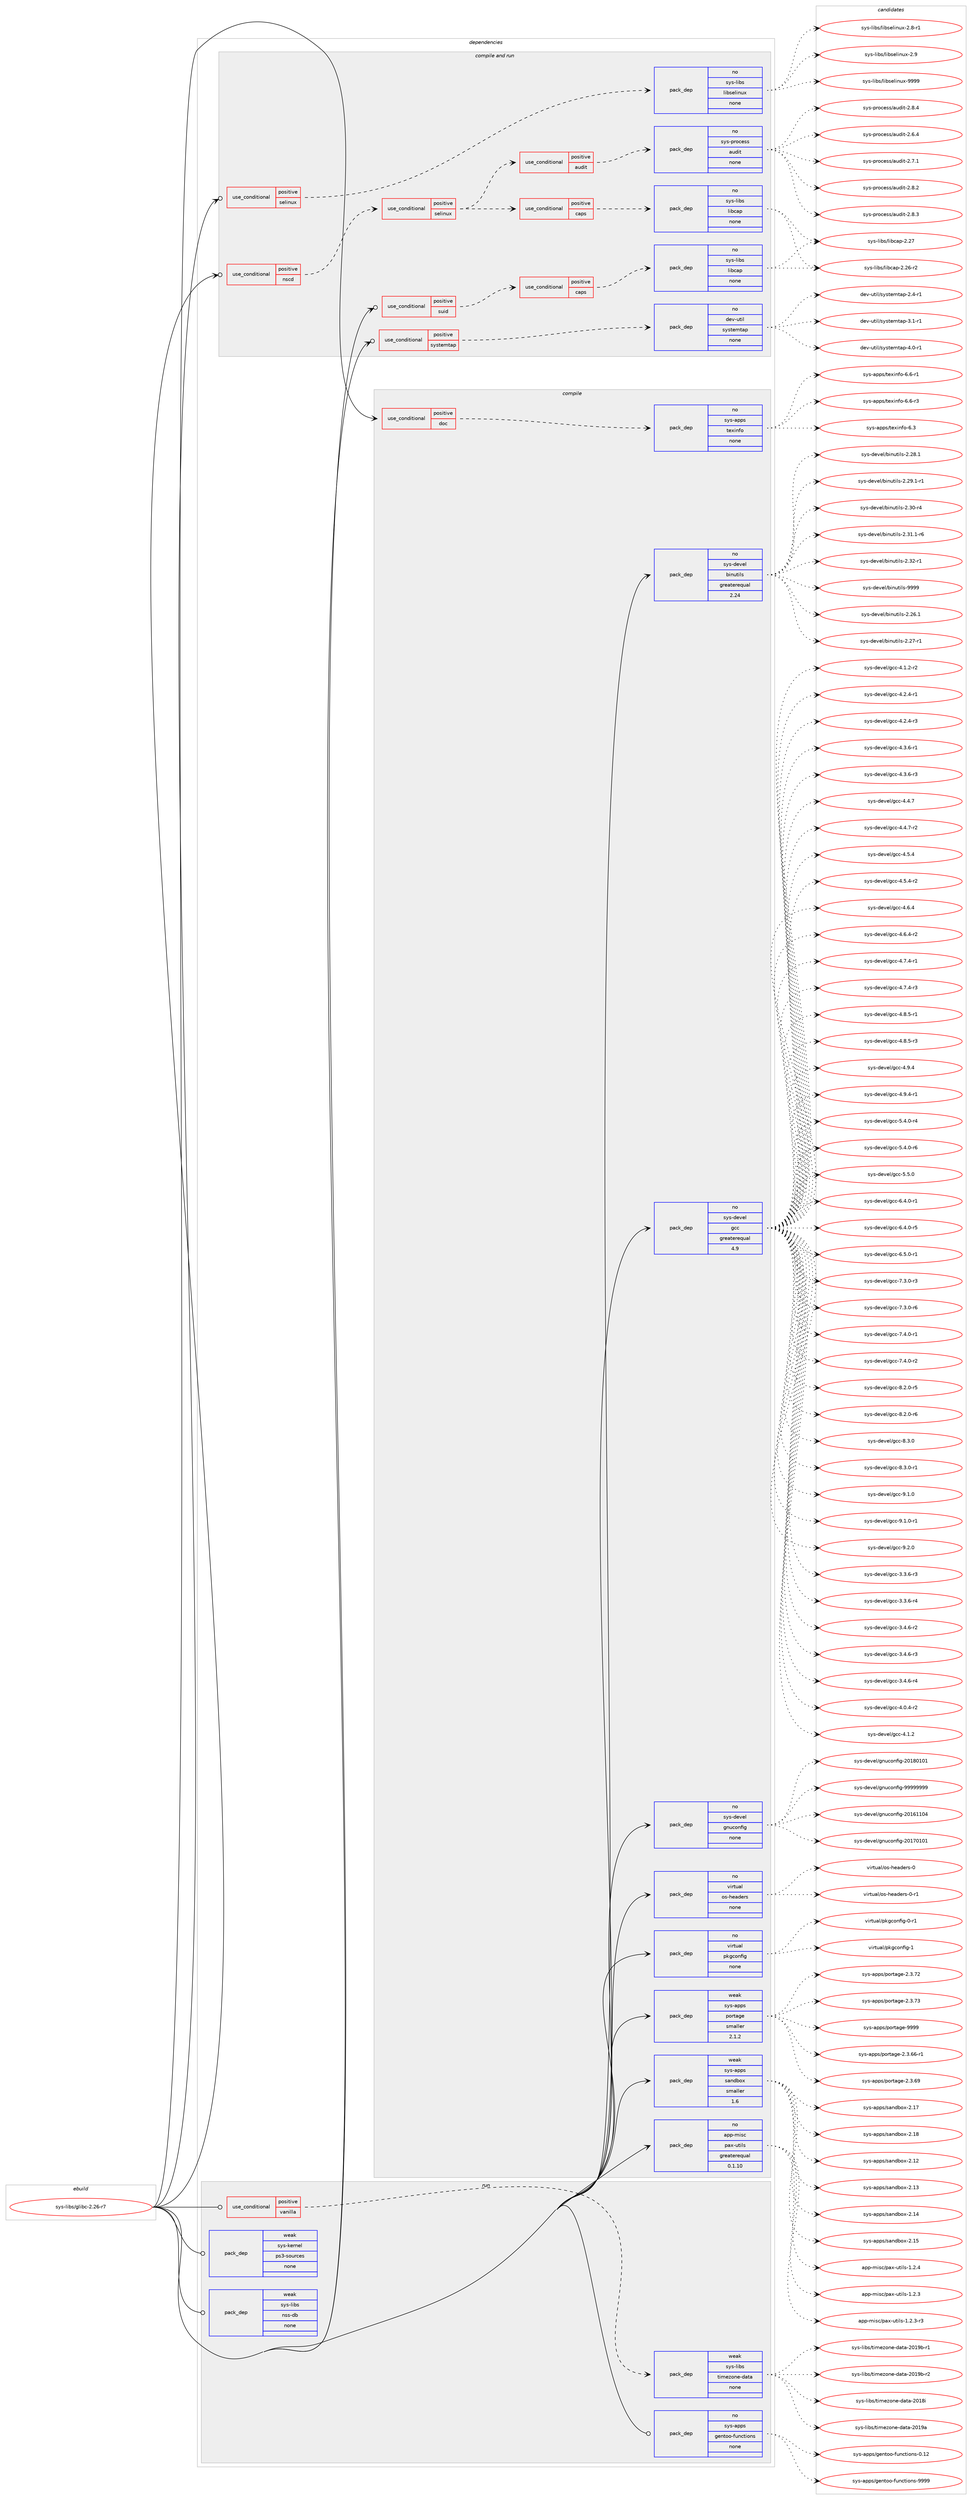 digraph prolog {

# *************
# Graph options
# *************

newrank=true;
concentrate=true;
compound=true;
graph [rankdir=LR,fontname=Helvetica,fontsize=10,ranksep=1.5];#, ranksep=2.5, nodesep=0.2];
edge  [arrowhead=vee];
node  [fontname=Helvetica,fontsize=10];

# **********
# The ebuild
# **********

subgraph cluster_leftcol {
color=gray;
rank=same;
label=<<i>ebuild</i>>;
id [label="sys-libs/glibc-2.26-r7", color=red, width=4, href="../sys-libs/glibc-2.26-r7.svg"];
}

# ****************
# The dependencies
# ****************

subgraph cluster_midcol {
color=gray;
label=<<i>dependencies</i>>;
subgraph cluster_compile {
fillcolor="#eeeeee";
style=filled;
label=<<i>compile</i>>;
subgraph cond398 {
dependency1704 [label=<<TABLE BORDER="0" CELLBORDER="1" CELLSPACING="0" CELLPADDING="4"><TR><TD ROWSPAN="3" CELLPADDING="10">use_conditional</TD></TR><TR><TD>positive</TD></TR><TR><TD>doc</TD></TR></TABLE>>, shape=none, color=red];
subgraph pack1283 {
dependency1705 [label=<<TABLE BORDER="0" CELLBORDER="1" CELLSPACING="0" CELLPADDING="4" WIDTH="220"><TR><TD ROWSPAN="6" CELLPADDING="30">pack_dep</TD></TR><TR><TD WIDTH="110">no</TD></TR><TR><TD>sys-apps</TD></TR><TR><TD>texinfo</TD></TR><TR><TD>none</TD></TR><TR><TD></TD></TR></TABLE>>, shape=none, color=blue];
}
dependency1704:e -> dependency1705:w [weight=20,style="dashed",arrowhead="vee"];
}
id:e -> dependency1704:w [weight=20,style="solid",arrowhead="vee"];
subgraph pack1284 {
dependency1706 [label=<<TABLE BORDER="0" CELLBORDER="1" CELLSPACING="0" CELLPADDING="4" WIDTH="220"><TR><TD ROWSPAN="6" CELLPADDING="30">pack_dep</TD></TR><TR><TD WIDTH="110">no</TD></TR><TR><TD>app-misc</TD></TR><TR><TD>pax-utils</TD></TR><TR><TD>greaterequal</TD></TR><TR><TD>0.1.10</TD></TR></TABLE>>, shape=none, color=blue];
}
id:e -> dependency1706:w [weight=20,style="solid",arrowhead="vee"];
subgraph pack1285 {
dependency1707 [label=<<TABLE BORDER="0" CELLBORDER="1" CELLSPACING="0" CELLPADDING="4" WIDTH="220"><TR><TD ROWSPAN="6" CELLPADDING="30">pack_dep</TD></TR><TR><TD WIDTH="110">no</TD></TR><TR><TD>sys-devel</TD></TR><TR><TD>binutils</TD></TR><TR><TD>greaterequal</TD></TR><TR><TD>2.24</TD></TR></TABLE>>, shape=none, color=blue];
}
id:e -> dependency1707:w [weight=20,style="solid",arrowhead="vee"];
subgraph pack1286 {
dependency1708 [label=<<TABLE BORDER="0" CELLBORDER="1" CELLSPACING="0" CELLPADDING="4" WIDTH="220"><TR><TD ROWSPAN="6" CELLPADDING="30">pack_dep</TD></TR><TR><TD WIDTH="110">no</TD></TR><TR><TD>sys-devel</TD></TR><TR><TD>gcc</TD></TR><TR><TD>greaterequal</TD></TR><TR><TD>4.9</TD></TR></TABLE>>, shape=none, color=blue];
}
id:e -> dependency1708:w [weight=20,style="solid",arrowhead="vee"];
subgraph pack1287 {
dependency1709 [label=<<TABLE BORDER="0" CELLBORDER="1" CELLSPACING="0" CELLPADDING="4" WIDTH="220"><TR><TD ROWSPAN="6" CELLPADDING="30">pack_dep</TD></TR><TR><TD WIDTH="110">no</TD></TR><TR><TD>sys-devel</TD></TR><TR><TD>gnuconfig</TD></TR><TR><TD>none</TD></TR><TR><TD></TD></TR></TABLE>>, shape=none, color=blue];
}
id:e -> dependency1709:w [weight=20,style="solid",arrowhead="vee"];
subgraph pack1288 {
dependency1710 [label=<<TABLE BORDER="0" CELLBORDER="1" CELLSPACING="0" CELLPADDING="4" WIDTH="220"><TR><TD ROWSPAN="6" CELLPADDING="30">pack_dep</TD></TR><TR><TD WIDTH="110">no</TD></TR><TR><TD>virtual</TD></TR><TR><TD>os-headers</TD></TR><TR><TD>none</TD></TR><TR><TD></TD></TR></TABLE>>, shape=none, color=blue];
}
id:e -> dependency1710:w [weight=20,style="solid",arrowhead="vee"];
subgraph pack1289 {
dependency1711 [label=<<TABLE BORDER="0" CELLBORDER="1" CELLSPACING="0" CELLPADDING="4" WIDTH="220"><TR><TD ROWSPAN="6" CELLPADDING="30">pack_dep</TD></TR><TR><TD WIDTH="110">no</TD></TR><TR><TD>virtual</TD></TR><TR><TD>pkgconfig</TD></TR><TR><TD>none</TD></TR><TR><TD></TD></TR></TABLE>>, shape=none, color=blue];
}
id:e -> dependency1711:w [weight=20,style="solid",arrowhead="vee"];
subgraph pack1290 {
dependency1712 [label=<<TABLE BORDER="0" CELLBORDER="1" CELLSPACING="0" CELLPADDING="4" WIDTH="220"><TR><TD ROWSPAN="6" CELLPADDING="30">pack_dep</TD></TR><TR><TD WIDTH="110">weak</TD></TR><TR><TD>sys-apps</TD></TR><TR><TD>portage</TD></TR><TR><TD>smaller</TD></TR><TR><TD>2.1.2</TD></TR></TABLE>>, shape=none, color=blue];
}
id:e -> dependency1712:w [weight=20,style="solid",arrowhead="vee"];
subgraph pack1291 {
dependency1713 [label=<<TABLE BORDER="0" CELLBORDER="1" CELLSPACING="0" CELLPADDING="4" WIDTH="220"><TR><TD ROWSPAN="6" CELLPADDING="30">pack_dep</TD></TR><TR><TD WIDTH="110">weak</TD></TR><TR><TD>sys-apps</TD></TR><TR><TD>sandbox</TD></TR><TR><TD>smaller</TD></TR><TR><TD>1.6</TD></TR></TABLE>>, shape=none, color=blue];
}
id:e -> dependency1713:w [weight=20,style="solid",arrowhead="vee"];
}
subgraph cluster_compileandrun {
fillcolor="#eeeeee";
style=filled;
label=<<i>compile and run</i>>;
subgraph cond399 {
dependency1714 [label=<<TABLE BORDER="0" CELLBORDER="1" CELLSPACING="0" CELLPADDING="4"><TR><TD ROWSPAN="3" CELLPADDING="10">use_conditional</TD></TR><TR><TD>positive</TD></TR><TR><TD>nscd</TD></TR></TABLE>>, shape=none, color=red];
subgraph cond400 {
dependency1715 [label=<<TABLE BORDER="0" CELLBORDER="1" CELLSPACING="0" CELLPADDING="4"><TR><TD ROWSPAN="3" CELLPADDING="10">use_conditional</TD></TR><TR><TD>positive</TD></TR><TR><TD>selinux</TD></TR></TABLE>>, shape=none, color=red];
subgraph cond401 {
dependency1716 [label=<<TABLE BORDER="0" CELLBORDER="1" CELLSPACING="0" CELLPADDING="4"><TR><TD ROWSPAN="3" CELLPADDING="10">use_conditional</TD></TR><TR><TD>positive</TD></TR><TR><TD>audit</TD></TR></TABLE>>, shape=none, color=red];
subgraph pack1292 {
dependency1717 [label=<<TABLE BORDER="0" CELLBORDER="1" CELLSPACING="0" CELLPADDING="4" WIDTH="220"><TR><TD ROWSPAN="6" CELLPADDING="30">pack_dep</TD></TR><TR><TD WIDTH="110">no</TD></TR><TR><TD>sys-process</TD></TR><TR><TD>audit</TD></TR><TR><TD>none</TD></TR><TR><TD></TD></TR></TABLE>>, shape=none, color=blue];
}
dependency1716:e -> dependency1717:w [weight=20,style="dashed",arrowhead="vee"];
}
dependency1715:e -> dependency1716:w [weight=20,style="dashed",arrowhead="vee"];
subgraph cond402 {
dependency1718 [label=<<TABLE BORDER="0" CELLBORDER="1" CELLSPACING="0" CELLPADDING="4"><TR><TD ROWSPAN="3" CELLPADDING="10">use_conditional</TD></TR><TR><TD>positive</TD></TR><TR><TD>caps</TD></TR></TABLE>>, shape=none, color=red];
subgraph pack1293 {
dependency1719 [label=<<TABLE BORDER="0" CELLBORDER="1" CELLSPACING="0" CELLPADDING="4" WIDTH="220"><TR><TD ROWSPAN="6" CELLPADDING="30">pack_dep</TD></TR><TR><TD WIDTH="110">no</TD></TR><TR><TD>sys-libs</TD></TR><TR><TD>libcap</TD></TR><TR><TD>none</TD></TR><TR><TD></TD></TR></TABLE>>, shape=none, color=blue];
}
dependency1718:e -> dependency1719:w [weight=20,style="dashed",arrowhead="vee"];
}
dependency1715:e -> dependency1718:w [weight=20,style="dashed",arrowhead="vee"];
}
dependency1714:e -> dependency1715:w [weight=20,style="dashed",arrowhead="vee"];
}
id:e -> dependency1714:w [weight=20,style="solid",arrowhead="odotvee"];
subgraph cond403 {
dependency1720 [label=<<TABLE BORDER="0" CELLBORDER="1" CELLSPACING="0" CELLPADDING="4"><TR><TD ROWSPAN="3" CELLPADDING="10">use_conditional</TD></TR><TR><TD>positive</TD></TR><TR><TD>selinux</TD></TR></TABLE>>, shape=none, color=red];
subgraph pack1294 {
dependency1721 [label=<<TABLE BORDER="0" CELLBORDER="1" CELLSPACING="0" CELLPADDING="4" WIDTH="220"><TR><TD ROWSPAN="6" CELLPADDING="30">pack_dep</TD></TR><TR><TD WIDTH="110">no</TD></TR><TR><TD>sys-libs</TD></TR><TR><TD>libselinux</TD></TR><TR><TD>none</TD></TR><TR><TD></TD></TR></TABLE>>, shape=none, color=blue];
}
dependency1720:e -> dependency1721:w [weight=20,style="dashed",arrowhead="vee"];
}
id:e -> dependency1720:w [weight=20,style="solid",arrowhead="odotvee"];
subgraph cond404 {
dependency1722 [label=<<TABLE BORDER="0" CELLBORDER="1" CELLSPACING="0" CELLPADDING="4"><TR><TD ROWSPAN="3" CELLPADDING="10">use_conditional</TD></TR><TR><TD>positive</TD></TR><TR><TD>suid</TD></TR></TABLE>>, shape=none, color=red];
subgraph cond405 {
dependency1723 [label=<<TABLE BORDER="0" CELLBORDER="1" CELLSPACING="0" CELLPADDING="4"><TR><TD ROWSPAN="3" CELLPADDING="10">use_conditional</TD></TR><TR><TD>positive</TD></TR><TR><TD>caps</TD></TR></TABLE>>, shape=none, color=red];
subgraph pack1295 {
dependency1724 [label=<<TABLE BORDER="0" CELLBORDER="1" CELLSPACING="0" CELLPADDING="4" WIDTH="220"><TR><TD ROWSPAN="6" CELLPADDING="30">pack_dep</TD></TR><TR><TD WIDTH="110">no</TD></TR><TR><TD>sys-libs</TD></TR><TR><TD>libcap</TD></TR><TR><TD>none</TD></TR><TR><TD></TD></TR></TABLE>>, shape=none, color=blue];
}
dependency1723:e -> dependency1724:w [weight=20,style="dashed",arrowhead="vee"];
}
dependency1722:e -> dependency1723:w [weight=20,style="dashed",arrowhead="vee"];
}
id:e -> dependency1722:w [weight=20,style="solid",arrowhead="odotvee"];
subgraph cond406 {
dependency1725 [label=<<TABLE BORDER="0" CELLBORDER="1" CELLSPACING="0" CELLPADDING="4"><TR><TD ROWSPAN="3" CELLPADDING="10">use_conditional</TD></TR><TR><TD>positive</TD></TR><TR><TD>systemtap</TD></TR></TABLE>>, shape=none, color=red];
subgraph pack1296 {
dependency1726 [label=<<TABLE BORDER="0" CELLBORDER="1" CELLSPACING="0" CELLPADDING="4" WIDTH="220"><TR><TD ROWSPAN="6" CELLPADDING="30">pack_dep</TD></TR><TR><TD WIDTH="110">no</TD></TR><TR><TD>dev-util</TD></TR><TR><TD>systemtap</TD></TR><TR><TD>none</TD></TR><TR><TD></TD></TR></TABLE>>, shape=none, color=blue];
}
dependency1725:e -> dependency1726:w [weight=20,style="dashed",arrowhead="vee"];
}
id:e -> dependency1725:w [weight=20,style="solid",arrowhead="odotvee"];
}
subgraph cluster_run {
fillcolor="#eeeeee";
style=filled;
label=<<i>run</i>>;
subgraph cond407 {
dependency1727 [label=<<TABLE BORDER="0" CELLBORDER="1" CELLSPACING="0" CELLPADDING="4"><TR><TD ROWSPAN="3" CELLPADDING="10">use_conditional</TD></TR><TR><TD>positive</TD></TR><TR><TD>vanilla</TD></TR></TABLE>>, shape=none, color=red];
subgraph pack1297 {
dependency1728 [label=<<TABLE BORDER="0" CELLBORDER="1" CELLSPACING="0" CELLPADDING="4" WIDTH="220"><TR><TD ROWSPAN="6" CELLPADDING="30">pack_dep</TD></TR><TR><TD WIDTH="110">weak</TD></TR><TR><TD>sys-libs</TD></TR><TR><TD>timezone-data</TD></TR><TR><TD>none</TD></TR><TR><TD></TD></TR></TABLE>>, shape=none, color=blue];
}
dependency1727:e -> dependency1728:w [weight=20,style="dashed",arrowhead="vee"];
}
id:e -> dependency1727:w [weight=20,style="solid",arrowhead="odot"];
subgraph pack1298 {
dependency1729 [label=<<TABLE BORDER="0" CELLBORDER="1" CELLSPACING="0" CELLPADDING="4" WIDTH="220"><TR><TD ROWSPAN="6" CELLPADDING="30">pack_dep</TD></TR><TR><TD WIDTH="110">no</TD></TR><TR><TD>sys-apps</TD></TR><TR><TD>gentoo-functions</TD></TR><TR><TD>none</TD></TR><TR><TD></TD></TR></TABLE>>, shape=none, color=blue];
}
id:e -> dependency1729:w [weight=20,style="solid",arrowhead="odot"];
subgraph pack1299 {
dependency1730 [label=<<TABLE BORDER="0" CELLBORDER="1" CELLSPACING="0" CELLPADDING="4" WIDTH="220"><TR><TD ROWSPAN="6" CELLPADDING="30">pack_dep</TD></TR><TR><TD WIDTH="110">weak</TD></TR><TR><TD>sys-kernel</TD></TR><TR><TD>ps3-sources</TD></TR><TR><TD>none</TD></TR><TR><TD></TD></TR></TABLE>>, shape=none, color=blue];
}
id:e -> dependency1730:w [weight=20,style="solid",arrowhead="odot"];
subgraph pack1300 {
dependency1731 [label=<<TABLE BORDER="0" CELLBORDER="1" CELLSPACING="0" CELLPADDING="4" WIDTH="220"><TR><TD ROWSPAN="6" CELLPADDING="30">pack_dep</TD></TR><TR><TD WIDTH="110">weak</TD></TR><TR><TD>sys-libs</TD></TR><TR><TD>nss-db</TD></TR><TR><TD>none</TD></TR><TR><TD></TD></TR></TABLE>>, shape=none, color=blue];
}
id:e -> dependency1731:w [weight=20,style="solid",arrowhead="odot"];
}
}

# **************
# The candidates
# **************

subgraph cluster_choices {
rank=same;
color=gray;
label=<<i>candidates</i>>;

subgraph choice1283 {
color=black;
nodesep=1;
choice11512111545971121121154711610112010511010211145544651 [label="sys-apps/texinfo-6.3", color=red, width=4,href="../sys-apps/texinfo-6.3.svg"];
choice115121115459711211211547116101120105110102111455446544511449 [label="sys-apps/texinfo-6.6-r1", color=red, width=4,href="../sys-apps/texinfo-6.6-r1.svg"];
choice115121115459711211211547116101120105110102111455446544511451 [label="sys-apps/texinfo-6.6-r3", color=red, width=4,href="../sys-apps/texinfo-6.6-r3.svg"];
dependency1705:e -> choice11512111545971121121154711610112010511010211145544651:w [style=dotted,weight="100"];
dependency1705:e -> choice115121115459711211211547116101120105110102111455446544511449:w [style=dotted,weight="100"];
dependency1705:e -> choice115121115459711211211547116101120105110102111455446544511451:w [style=dotted,weight="100"];
}
subgraph choice1284 {
color=black;
nodesep=1;
choice971121124510910511599471129712045117116105108115454946504651 [label="app-misc/pax-utils-1.2.3", color=red, width=4,href="../app-misc/pax-utils-1.2.3.svg"];
choice9711211245109105115994711297120451171161051081154549465046514511451 [label="app-misc/pax-utils-1.2.3-r3", color=red, width=4,href="../app-misc/pax-utils-1.2.3-r3.svg"];
choice971121124510910511599471129712045117116105108115454946504652 [label="app-misc/pax-utils-1.2.4", color=red, width=4,href="../app-misc/pax-utils-1.2.4.svg"];
dependency1706:e -> choice971121124510910511599471129712045117116105108115454946504651:w [style=dotted,weight="100"];
dependency1706:e -> choice9711211245109105115994711297120451171161051081154549465046514511451:w [style=dotted,weight="100"];
dependency1706:e -> choice971121124510910511599471129712045117116105108115454946504652:w [style=dotted,weight="100"];
}
subgraph choice1285 {
color=black;
nodesep=1;
choice11512111545100101118101108479810511011711610510811545504650544649 [label="sys-devel/binutils-2.26.1", color=red, width=4,href="../sys-devel/binutils-2.26.1.svg"];
choice11512111545100101118101108479810511011711610510811545504650554511449 [label="sys-devel/binutils-2.27-r1", color=red, width=4,href="../sys-devel/binutils-2.27-r1.svg"];
choice11512111545100101118101108479810511011711610510811545504650564649 [label="sys-devel/binutils-2.28.1", color=red, width=4,href="../sys-devel/binutils-2.28.1.svg"];
choice115121115451001011181011084798105110117116105108115455046505746494511449 [label="sys-devel/binutils-2.29.1-r1", color=red, width=4,href="../sys-devel/binutils-2.29.1-r1.svg"];
choice11512111545100101118101108479810511011711610510811545504651484511452 [label="sys-devel/binutils-2.30-r4", color=red, width=4,href="../sys-devel/binutils-2.30-r4.svg"];
choice115121115451001011181011084798105110117116105108115455046514946494511454 [label="sys-devel/binutils-2.31.1-r6", color=red, width=4,href="../sys-devel/binutils-2.31.1-r6.svg"];
choice11512111545100101118101108479810511011711610510811545504651504511449 [label="sys-devel/binutils-2.32-r1", color=red, width=4,href="../sys-devel/binutils-2.32-r1.svg"];
choice1151211154510010111810110847981051101171161051081154557575757 [label="sys-devel/binutils-9999", color=red, width=4,href="../sys-devel/binutils-9999.svg"];
dependency1707:e -> choice11512111545100101118101108479810511011711610510811545504650544649:w [style=dotted,weight="100"];
dependency1707:e -> choice11512111545100101118101108479810511011711610510811545504650554511449:w [style=dotted,weight="100"];
dependency1707:e -> choice11512111545100101118101108479810511011711610510811545504650564649:w [style=dotted,weight="100"];
dependency1707:e -> choice115121115451001011181011084798105110117116105108115455046505746494511449:w [style=dotted,weight="100"];
dependency1707:e -> choice11512111545100101118101108479810511011711610510811545504651484511452:w [style=dotted,weight="100"];
dependency1707:e -> choice115121115451001011181011084798105110117116105108115455046514946494511454:w [style=dotted,weight="100"];
dependency1707:e -> choice11512111545100101118101108479810511011711610510811545504651504511449:w [style=dotted,weight="100"];
dependency1707:e -> choice1151211154510010111810110847981051101171161051081154557575757:w [style=dotted,weight="100"];
}
subgraph choice1286 {
color=black;
nodesep=1;
choice115121115451001011181011084710399994551465146544511451 [label="sys-devel/gcc-3.3.6-r3", color=red, width=4,href="../sys-devel/gcc-3.3.6-r3.svg"];
choice115121115451001011181011084710399994551465146544511452 [label="sys-devel/gcc-3.3.6-r4", color=red, width=4,href="../sys-devel/gcc-3.3.6-r4.svg"];
choice115121115451001011181011084710399994551465246544511450 [label="sys-devel/gcc-3.4.6-r2", color=red, width=4,href="../sys-devel/gcc-3.4.6-r2.svg"];
choice115121115451001011181011084710399994551465246544511451 [label="sys-devel/gcc-3.4.6-r3", color=red, width=4,href="../sys-devel/gcc-3.4.6-r3.svg"];
choice115121115451001011181011084710399994551465246544511452 [label="sys-devel/gcc-3.4.6-r4", color=red, width=4,href="../sys-devel/gcc-3.4.6-r4.svg"];
choice115121115451001011181011084710399994552464846524511450 [label="sys-devel/gcc-4.0.4-r2", color=red, width=4,href="../sys-devel/gcc-4.0.4-r2.svg"];
choice11512111545100101118101108471039999455246494650 [label="sys-devel/gcc-4.1.2", color=red, width=4,href="../sys-devel/gcc-4.1.2.svg"];
choice115121115451001011181011084710399994552464946504511450 [label="sys-devel/gcc-4.1.2-r2", color=red, width=4,href="../sys-devel/gcc-4.1.2-r2.svg"];
choice115121115451001011181011084710399994552465046524511449 [label="sys-devel/gcc-4.2.4-r1", color=red, width=4,href="../sys-devel/gcc-4.2.4-r1.svg"];
choice115121115451001011181011084710399994552465046524511451 [label="sys-devel/gcc-4.2.4-r3", color=red, width=4,href="../sys-devel/gcc-4.2.4-r3.svg"];
choice115121115451001011181011084710399994552465146544511449 [label="sys-devel/gcc-4.3.6-r1", color=red, width=4,href="../sys-devel/gcc-4.3.6-r1.svg"];
choice115121115451001011181011084710399994552465146544511451 [label="sys-devel/gcc-4.3.6-r3", color=red, width=4,href="../sys-devel/gcc-4.3.6-r3.svg"];
choice11512111545100101118101108471039999455246524655 [label="sys-devel/gcc-4.4.7", color=red, width=4,href="../sys-devel/gcc-4.4.7.svg"];
choice115121115451001011181011084710399994552465246554511450 [label="sys-devel/gcc-4.4.7-r2", color=red, width=4,href="../sys-devel/gcc-4.4.7-r2.svg"];
choice11512111545100101118101108471039999455246534652 [label="sys-devel/gcc-4.5.4", color=red, width=4,href="../sys-devel/gcc-4.5.4.svg"];
choice115121115451001011181011084710399994552465346524511450 [label="sys-devel/gcc-4.5.4-r2", color=red, width=4,href="../sys-devel/gcc-4.5.4-r2.svg"];
choice11512111545100101118101108471039999455246544652 [label="sys-devel/gcc-4.6.4", color=red, width=4,href="../sys-devel/gcc-4.6.4.svg"];
choice115121115451001011181011084710399994552465446524511450 [label="sys-devel/gcc-4.6.4-r2", color=red, width=4,href="../sys-devel/gcc-4.6.4-r2.svg"];
choice115121115451001011181011084710399994552465546524511449 [label="sys-devel/gcc-4.7.4-r1", color=red, width=4,href="../sys-devel/gcc-4.7.4-r1.svg"];
choice115121115451001011181011084710399994552465546524511451 [label="sys-devel/gcc-4.7.4-r3", color=red, width=4,href="../sys-devel/gcc-4.7.4-r3.svg"];
choice115121115451001011181011084710399994552465646534511449 [label="sys-devel/gcc-4.8.5-r1", color=red, width=4,href="../sys-devel/gcc-4.8.5-r1.svg"];
choice115121115451001011181011084710399994552465646534511451 [label="sys-devel/gcc-4.8.5-r3", color=red, width=4,href="../sys-devel/gcc-4.8.5-r3.svg"];
choice11512111545100101118101108471039999455246574652 [label="sys-devel/gcc-4.9.4", color=red, width=4,href="../sys-devel/gcc-4.9.4.svg"];
choice115121115451001011181011084710399994552465746524511449 [label="sys-devel/gcc-4.9.4-r1", color=red, width=4,href="../sys-devel/gcc-4.9.4-r1.svg"];
choice115121115451001011181011084710399994553465246484511452 [label="sys-devel/gcc-5.4.0-r4", color=red, width=4,href="../sys-devel/gcc-5.4.0-r4.svg"];
choice115121115451001011181011084710399994553465246484511454 [label="sys-devel/gcc-5.4.0-r6", color=red, width=4,href="../sys-devel/gcc-5.4.0-r6.svg"];
choice11512111545100101118101108471039999455346534648 [label="sys-devel/gcc-5.5.0", color=red, width=4,href="../sys-devel/gcc-5.5.0.svg"];
choice115121115451001011181011084710399994554465246484511449 [label="sys-devel/gcc-6.4.0-r1", color=red, width=4,href="../sys-devel/gcc-6.4.0-r1.svg"];
choice115121115451001011181011084710399994554465246484511453 [label="sys-devel/gcc-6.4.0-r5", color=red, width=4,href="../sys-devel/gcc-6.4.0-r5.svg"];
choice115121115451001011181011084710399994554465346484511449 [label="sys-devel/gcc-6.5.0-r1", color=red, width=4,href="../sys-devel/gcc-6.5.0-r1.svg"];
choice115121115451001011181011084710399994555465146484511451 [label="sys-devel/gcc-7.3.0-r3", color=red, width=4,href="../sys-devel/gcc-7.3.0-r3.svg"];
choice115121115451001011181011084710399994555465146484511454 [label="sys-devel/gcc-7.3.0-r6", color=red, width=4,href="../sys-devel/gcc-7.3.0-r6.svg"];
choice115121115451001011181011084710399994555465246484511449 [label="sys-devel/gcc-7.4.0-r1", color=red, width=4,href="../sys-devel/gcc-7.4.0-r1.svg"];
choice115121115451001011181011084710399994555465246484511450 [label="sys-devel/gcc-7.4.0-r2", color=red, width=4,href="../sys-devel/gcc-7.4.0-r2.svg"];
choice115121115451001011181011084710399994556465046484511453 [label="sys-devel/gcc-8.2.0-r5", color=red, width=4,href="../sys-devel/gcc-8.2.0-r5.svg"];
choice115121115451001011181011084710399994556465046484511454 [label="sys-devel/gcc-8.2.0-r6", color=red, width=4,href="../sys-devel/gcc-8.2.0-r6.svg"];
choice11512111545100101118101108471039999455646514648 [label="sys-devel/gcc-8.3.0", color=red, width=4,href="../sys-devel/gcc-8.3.0.svg"];
choice115121115451001011181011084710399994556465146484511449 [label="sys-devel/gcc-8.3.0-r1", color=red, width=4,href="../sys-devel/gcc-8.3.0-r1.svg"];
choice11512111545100101118101108471039999455746494648 [label="sys-devel/gcc-9.1.0", color=red, width=4,href="../sys-devel/gcc-9.1.0.svg"];
choice115121115451001011181011084710399994557464946484511449 [label="sys-devel/gcc-9.1.0-r1", color=red, width=4,href="../sys-devel/gcc-9.1.0-r1.svg"];
choice11512111545100101118101108471039999455746504648 [label="sys-devel/gcc-9.2.0", color=red, width=4,href="../sys-devel/gcc-9.2.0.svg"];
dependency1708:e -> choice115121115451001011181011084710399994551465146544511451:w [style=dotted,weight="100"];
dependency1708:e -> choice115121115451001011181011084710399994551465146544511452:w [style=dotted,weight="100"];
dependency1708:e -> choice115121115451001011181011084710399994551465246544511450:w [style=dotted,weight="100"];
dependency1708:e -> choice115121115451001011181011084710399994551465246544511451:w [style=dotted,weight="100"];
dependency1708:e -> choice115121115451001011181011084710399994551465246544511452:w [style=dotted,weight="100"];
dependency1708:e -> choice115121115451001011181011084710399994552464846524511450:w [style=dotted,weight="100"];
dependency1708:e -> choice11512111545100101118101108471039999455246494650:w [style=dotted,weight="100"];
dependency1708:e -> choice115121115451001011181011084710399994552464946504511450:w [style=dotted,weight="100"];
dependency1708:e -> choice115121115451001011181011084710399994552465046524511449:w [style=dotted,weight="100"];
dependency1708:e -> choice115121115451001011181011084710399994552465046524511451:w [style=dotted,weight="100"];
dependency1708:e -> choice115121115451001011181011084710399994552465146544511449:w [style=dotted,weight="100"];
dependency1708:e -> choice115121115451001011181011084710399994552465146544511451:w [style=dotted,weight="100"];
dependency1708:e -> choice11512111545100101118101108471039999455246524655:w [style=dotted,weight="100"];
dependency1708:e -> choice115121115451001011181011084710399994552465246554511450:w [style=dotted,weight="100"];
dependency1708:e -> choice11512111545100101118101108471039999455246534652:w [style=dotted,weight="100"];
dependency1708:e -> choice115121115451001011181011084710399994552465346524511450:w [style=dotted,weight="100"];
dependency1708:e -> choice11512111545100101118101108471039999455246544652:w [style=dotted,weight="100"];
dependency1708:e -> choice115121115451001011181011084710399994552465446524511450:w [style=dotted,weight="100"];
dependency1708:e -> choice115121115451001011181011084710399994552465546524511449:w [style=dotted,weight="100"];
dependency1708:e -> choice115121115451001011181011084710399994552465546524511451:w [style=dotted,weight="100"];
dependency1708:e -> choice115121115451001011181011084710399994552465646534511449:w [style=dotted,weight="100"];
dependency1708:e -> choice115121115451001011181011084710399994552465646534511451:w [style=dotted,weight="100"];
dependency1708:e -> choice11512111545100101118101108471039999455246574652:w [style=dotted,weight="100"];
dependency1708:e -> choice115121115451001011181011084710399994552465746524511449:w [style=dotted,weight="100"];
dependency1708:e -> choice115121115451001011181011084710399994553465246484511452:w [style=dotted,weight="100"];
dependency1708:e -> choice115121115451001011181011084710399994553465246484511454:w [style=dotted,weight="100"];
dependency1708:e -> choice11512111545100101118101108471039999455346534648:w [style=dotted,weight="100"];
dependency1708:e -> choice115121115451001011181011084710399994554465246484511449:w [style=dotted,weight="100"];
dependency1708:e -> choice115121115451001011181011084710399994554465246484511453:w [style=dotted,weight="100"];
dependency1708:e -> choice115121115451001011181011084710399994554465346484511449:w [style=dotted,weight="100"];
dependency1708:e -> choice115121115451001011181011084710399994555465146484511451:w [style=dotted,weight="100"];
dependency1708:e -> choice115121115451001011181011084710399994555465146484511454:w [style=dotted,weight="100"];
dependency1708:e -> choice115121115451001011181011084710399994555465246484511449:w [style=dotted,weight="100"];
dependency1708:e -> choice115121115451001011181011084710399994555465246484511450:w [style=dotted,weight="100"];
dependency1708:e -> choice115121115451001011181011084710399994556465046484511453:w [style=dotted,weight="100"];
dependency1708:e -> choice115121115451001011181011084710399994556465046484511454:w [style=dotted,weight="100"];
dependency1708:e -> choice11512111545100101118101108471039999455646514648:w [style=dotted,weight="100"];
dependency1708:e -> choice115121115451001011181011084710399994556465146484511449:w [style=dotted,weight="100"];
dependency1708:e -> choice11512111545100101118101108471039999455746494648:w [style=dotted,weight="100"];
dependency1708:e -> choice115121115451001011181011084710399994557464946484511449:w [style=dotted,weight="100"];
dependency1708:e -> choice11512111545100101118101108471039999455746504648:w [style=dotted,weight="100"];
}
subgraph choice1287 {
color=black;
nodesep=1;
choice115121115451001011181011084710311011799111110102105103455048495449494852 [label="sys-devel/gnuconfig-20161104", color=red, width=4,href="../sys-devel/gnuconfig-20161104.svg"];
choice115121115451001011181011084710311011799111110102105103455048495548494849 [label="sys-devel/gnuconfig-20170101", color=red, width=4,href="../sys-devel/gnuconfig-20170101.svg"];
choice115121115451001011181011084710311011799111110102105103455048495648494849 [label="sys-devel/gnuconfig-20180101", color=red, width=4,href="../sys-devel/gnuconfig-20180101.svg"];
choice115121115451001011181011084710311011799111110102105103455757575757575757 [label="sys-devel/gnuconfig-99999999", color=red, width=4,href="../sys-devel/gnuconfig-99999999.svg"];
dependency1709:e -> choice115121115451001011181011084710311011799111110102105103455048495449494852:w [style=dotted,weight="100"];
dependency1709:e -> choice115121115451001011181011084710311011799111110102105103455048495548494849:w [style=dotted,weight="100"];
dependency1709:e -> choice115121115451001011181011084710311011799111110102105103455048495648494849:w [style=dotted,weight="100"];
dependency1709:e -> choice115121115451001011181011084710311011799111110102105103455757575757575757:w [style=dotted,weight="100"];
}
subgraph choice1288 {
color=black;
nodesep=1;
choice118105114116117971084711111545104101971001011141154548 [label="virtual/os-headers-0", color=red, width=4,href="../virtual/os-headers-0.svg"];
choice1181051141161179710847111115451041019710010111411545484511449 [label="virtual/os-headers-0-r1", color=red, width=4,href="../virtual/os-headers-0-r1.svg"];
dependency1710:e -> choice118105114116117971084711111545104101971001011141154548:w [style=dotted,weight="100"];
dependency1710:e -> choice1181051141161179710847111115451041019710010111411545484511449:w [style=dotted,weight="100"];
}
subgraph choice1289 {
color=black;
nodesep=1;
choice11810511411611797108471121071039911111010210510345484511449 [label="virtual/pkgconfig-0-r1", color=red, width=4,href="../virtual/pkgconfig-0-r1.svg"];
choice1181051141161179710847112107103991111101021051034549 [label="virtual/pkgconfig-1", color=red, width=4,href="../virtual/pkgconfig-1.svg"];
dependency1711:e -> choice11810511411611797108471121071039911111010210510345484511449:w [style=dotted,weight="100"];
dependency1711:e -> choice1181051141161179710847112107103991111101021051034549:w [style=dotted,weight="100"];
}
subgraph choice1290 {
color=black;
nodesep=1;
choice11512111545971121121154711211111411697103101455046514654544511449 [label="sys-apps/portage-2.3.66-r1", color=red, width=4,href="../sys-apps/portage-2.3.66-r1.svg"];
choice1151211154597112112115471121111141169710310145504651465457 [label="sys-apps/portage-2.3.69", color=red, width=4,href="../sys-apps/portage-2.3.69.svg"];
choice1151211154597112112115471121111141169710310145504651465550 [label="sys-apps/portage-2.3.72", color=red, width=4,href="../sys-apps/portage-2.3.72.svg"];
choice1151211154597112112115471121111141169710310145504651465551 [label="sys-apps/portage-2.3.73", color=red, width=4,href="../sys-apps/portage-2.3.73.svg"];
choice115121115459711211211547112111114116971031014557575757 [label="sys-apps/portage-9999", color=red, width=4,href="../sys-apps/portage-9999.svg"];
dependency1712:e -> choice11512111545971121121154711211111411697103101455046514654544511449:w [style=dotted,weight="100"];
dependency1712:e -> choice1151211154597112112115471121111141169710310145504651465457:w [style=dotted,weight="100"];
dependency1712:e -> choice1151211154597112112115471121111141169710310145504651465550:w [style=dotted,weight="100"];
dependency1712:e -> choice1151211154597112112115471121111141169710310145504651465551:w [style=dotted,weight="100"];
dependency1712:e -> choice115121115459711211211547112111114116971031014557575757:w [style=dotted,weight="100"];
}
subgraph choice1291 {
color=black;
nodesep=1;
choice11512111545971121121154711597110100981111204550464950 [label="sys-apps/sandbox-2.12", color=red, width=4,href="../sys-apps/sandbox-2.12.svg"];
choice11512111545971121121154711597110100981111204550464951 [label="sys-apps/sandbox-2.13", color=red, width=4,href="../sys-apps/sandbox-2.13.svg"];
choice11512111545971121121154711597110100981111204550464952 [label="sys-apps/sandbox-2.14", color=red, width=4,href="../sys-apps/sandbox-2.14.svg"];
choice11512111545971121121154711597110100981111204550464953 [label="sys-apps/sandbox-2.15", color=red, width=4,href="../sys-apps/sandbox-2.15.svg"];
choice11512111545971121121154711597110100981111204550464955 [label="sys-apps/sandbox-2.17", color=red, width=4,href="../sys-apps/sandbox-2.17.svg"];
choice11512111545971121121154711597110100981111204550464956 [label="sys-apps/sandbox-2.18", color=red, width=4,href="../sys-apps/sandbox-2.18.svg"];
dependency1713:e -> choice11512111545971121121154711597110100981111204550464950:w [style=dotted,weight="100"];
dependency1713:e -> choice11512111545971121121154711597110100981111204550464951:w [style=dotted,weight="100"];
dependency1713:e -> choice11512111545971121121154711597110100981111204550464952:w [style=dotted,weight="100"];
dependency1713:e -> choice11512111545971121121154711597110100981111204550464953:w [style=dotted,weight="100"];
dependency1713:e -> choice11512111545971121121154711597110100981111204550464955:w [style=dotted,weight="100"];
dependency1713:e -> choice11512111545971121121154711597110100981111204550464956:w [style=dotted,weight="100"];
}
subgraph choice1292 {
color=black;
nodesep=1;
choice11512111545112114111991011151154797117100105116455046544652 [label="sys-process/audit-2.6.4", color=red, width=4,href="../sys-process/audit-2.6.4.svg"];
choice11512111545112114111991011151154797117100105116455046554649 [label="sys-process/audit-2.7.1", color=red, width=4,href="../sys-process/audit-2.7.1.svg"];
choice11512111545112114111991011151154797117100105116455046564650 [label="sys-process/audit-2.8.2", color=red, width=4,href="../sys-process/audit-2.8.2.svg"];
choice11512111545112114111991011151154797117100105116455046564651 [label="sys-process/audit-2.8.3", color=red, width=4,href="../sys-process/audit-2.8.3.svg"];
choice11512111545112114111991011151154797117100105116455046564652 [label="sys-process/audit-2.8.4", color=red, width=4,href="../sys-process/audit-2.8.4.svg"];
dependency1717:e -> choice11512111545112114111991011151154797117100105116455046544652:w [style=dotted,weight="100"];
dependency1717:e -> choice11512111545112114111991011151154797117100105116455046554649:w [style=dotted,weight="100"];
dependency1717:e -> choice11512111545112114111991011151154797117100105116455046564650:w [style=dotted,weight="100"];
dependency1717:e -> choice11512111545112114111991011151154797117100105116455046564651:w [style=dotted,weight="100"];
dependency1717:e -> choice11512111545112114111991011151154797117100105116455046564652:w [style=dotted,weight="100"];
}
subgraph choice1293 {
color=black;
nodesep=1;
choice11512111545108105981154710810598999711245504650544511450 [label="sys-libs/libcap-2.26-r2", color=red, width=4,href="../sys-libs/libcap-2.26-r2.svg"];
choice1151211154510810598115471081059899971124550465055 [label="sys-libs/libcap-2.27", color=red, width=4,href="../sys-libs/libcap-2.27.svg"];
dependency1719:e -> choice11512111545108105981154710810598999711245504650544511450:w [style=dotted,weight="100"];
dependency1719:e -> choice1151211154510810598115471081059899971124550465055:w [style=dotted,weight="100"];
}
subgraph choice1294 {
color=black;
nodesep=1;
choice11512111545108105981154710810598115101108105110117120455046564511449 [label="sys-libs/libselinux-2.8-r1", color=red, width=4,href="../sys-libs/libselinux-2.8-r1.svg"];
choice1151211154510810598115471081059811510110810511011712045504657 [label="sys-libs/libselinux-2.9", color=red, width=4,href="../sys-libs/libselinux-2.9.svg"];
choice115121115451081059811547108105981151011081051101171204557575757 [label="sys-libs/libselinux-9999", color=red, width=4,href="../sys-libs/libselinux-9999.svg"];
dependency1721:e -> choice11512111545108105981154710810598115101108105110117120455046564511449:w [style=dotted,weight="100"];
dependency1721:e -> choice1151211154510810598115471081059811510110810511011712045504657:w [style=dotted,weight="100"];
dependency1721:e -> choice115121115451081059811547108105981151011081051101171204557575757:w [style=dotted,weight="100"];
}
subgraph choice1295 {
color=black;
nodesep=1;
choice11512111545108105981154710810598999711245504650544511450 [label="sys-libs/libcap-2.26-r2", color=red, width=4,href="../sys-libs/libcap-2.26-r2.svg"];
choice1151211154510810598115471081059899971124550465055 [label="sys-libs/libcap-2.27", color=red, width=4,href="../sys-libs/libcap-2.27.svg"];
dependency1724:e -> choice11512111545108105981154710810598999711245504650544511450:w [style=dotted,weight="100"];
dependency1724:e -> choice1151211154510810598115471081059899971124550465055:w [style=dotted,weight="100"];
}
subgraph choice1296 {
color=black;
nodesep=1;
choice100101118451171161051084711512111511610110911697112455046524511449 [label="dev-util/systemtap-2.4-r1", color=red, width=4,href="../dev-util/systemtap-2.4-r1.svg"];
choice100101118451171161051084711512111511610110911697112455146494511449 [label="dev-util/systemtap-3.1-r1", color=red, width=4,href="../dev-util/systemtap-3.1-r1.svg"];
choice100101118451171161051084711512111511610110911697112455246484511449 [label="dev-util/systemtap-4.0-r1", color=red, width=4,href="../dev-util/systemtap-4.0-r1.svg"];
dependency1726:e -> choice100101118451171161051084711512111511610110911697112455046524511449:w [style=dotted,weight="100"];
dependency1726:e -> choice100101118451171161051084711512111511610110911697112455146494511449:w [style=dotted,weight="100"];
dependency1726:e -> choice100101118451171161051084711512111511610110911697112455246484511449:w [style=dotted,weight="100"];
}
subgraph choice1297 {
color=black;
nodesep=1;
choice1151211154510810598115471161051091011221111101014510097116974550484956105 [label="sys-libs/timezone-data-2018i", color=red, width=4,href="../sys-libs/timezone-data-2018i.svg"];
choice115121115451081059811547116105109101122111110101451009711697455048495797 [label="sys-libs/timezone-data-2019a", color=red, width=4,href="../sys-libs/timezone-data-2019a.svg"];
choice1151211154510810598115471161051091011221111101014510097116974550484957984511449 [label="sys-libs/timezone-data-2019b-r1", color=red, width=4,href="../sys-libs/timezone-data-2019b-r1.svg"];
choice1151211154510810598115471161051091011221111101014510097116974550484957984511450 [label="sys-libs/timezone-data-2019b-r2", color=red, width=4,href="../sys-libs/timezone-data-2019b-r2.svg"];
dependency1728:e -> choice1151211154510810598115471161051091011221111101014510097116974550484956105:w [style=dotted,weight="100"];
dependency1728:e -> choice115121115451081059811547116105109101122111110101451009711697455048495797:w [style=dotted,weight="100"];
dependency1728:e -> choice1151211154510810598115471161051091011221111101014510097116974550484957984511449:w [style=dotted,weight="100"];
dependency1728:e -> choice1151211154510810598115471161051091011221111101014510097116974550484957984511450:w [style=dotted,weight="100"];
}
subgraph choice1298 {
color=black;
nodesep=1;
choice11512111545971121121154710310111011611111145102117110991161051111101154548464950 [label="sys-apps/gentoo-functions-0.12", color=red, width=4,href="../sys-apps/gentoo-functions-0.12.svg"];
choice11512111545971121121154710310111011611111145102117110991161051111101154557575757 [label="sys-apps/gentoo-functions-9999", color=red, width=4,href="../sys-apps/gentoo-functions-9999.svg"];
dependency1729:e -> choice11512111545971121121154710310111011611111145102117110991161051111101154548464950:w [style=dotted,weight="100"];
dependency1729:e -> choice11512111545971121121154710310111011611111145102117110991161051111101154557575757:w [style=dotted,weight="100"];
}
subgraph choice1299 {
color=black;
nodesep=1;
}
subgraph choice1300 {
color=black;
nodesep=1;
}
}

}
